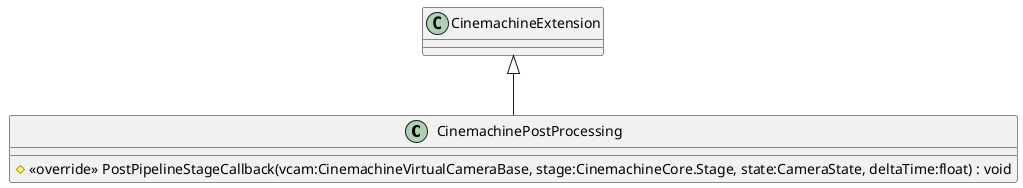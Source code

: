 @startuml
class CinemachinePostProcessing {
    # <<override>> PostPipelineStageCallback(vcam:CinemachineVirtualCameraBase, stage:CinemachineCore.Stage, state:CameraState, deltaTime:float) : void
}
CinemachineExtension <|-- CinemachinePostProcessing
@enduml
